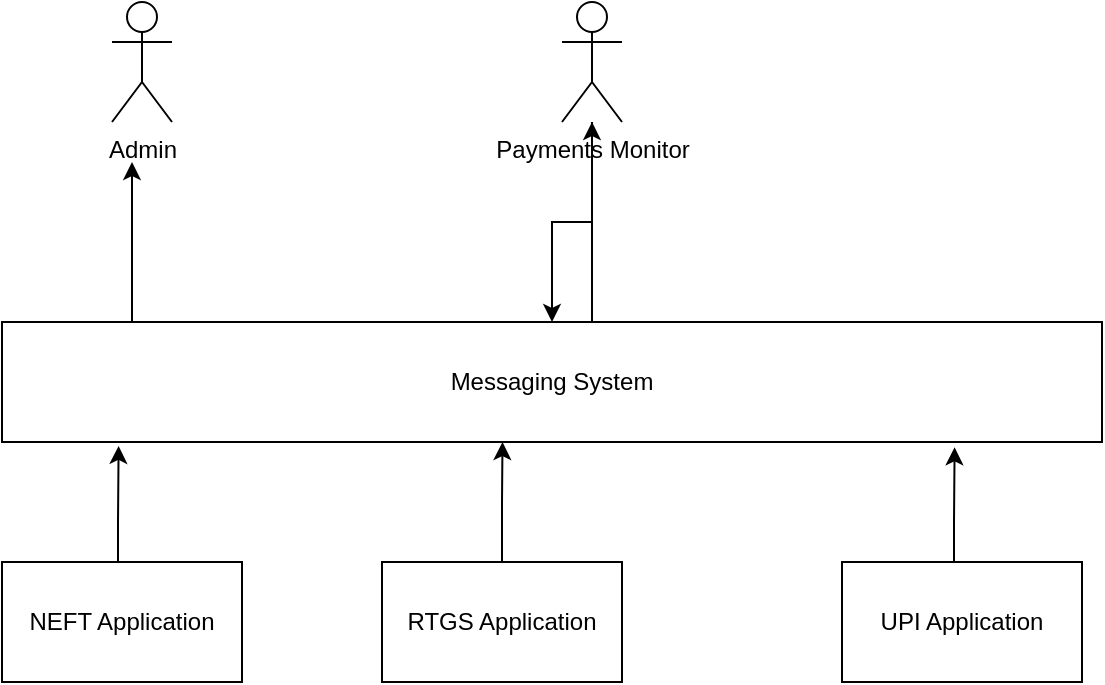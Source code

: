 <mxfile version="14.8.2" type="github">
  <diagram id="VV9ywOSvqPI21C3Ctaex" name="Page-1">
    <mxGraphModel dx="1022" dy="436" grid="1" gridSize="10" guides="1" tooltips="1" connect="1" arrows="1" fold="1" page="1" pageScale="1" pageWidth="850" pageHeight="1100" math="0" shadow="0">
      <root>
        <mxCell id="0" />
        <mxCell id="1" parent="0" />
        <mxCell id="ftCi7-vlfEUG5diF0UW_-12" style="edgeStyle=orthogonalEdgeStyle;rounded=0;orthogonalLoop=1;jettySize=auto;html=1;entryX=0.106;entryY=1.033;entryDx=0;entryDy=0;entryPerimeter=0;" edge="1" parent="1" source="ftCi7-vlfEUG5diF0UW_-1" target="ftCi7-vlfEUG5diF0UW_-4">
          <mxGeometry relative="1" as="geometry">
            <Array as="points">
              <mxPoint x="153" y="350" />
              <mxPoint x="153" y="350" />
            </Array>
          </mxGeometry>
        </mxCell>
        <mxCell id="ftCi7-vlfEUG5diF0UW_-1" value="NEFT Application" style="rounded=0;whiteSpace=wrap;html=1;" vertex="1" parent="1">
          <mxGeometry x="95" y="370" width="120" height="60" as="geometry" />
        </mxCell>
        <mxCell id="ftCi7-vlfEUG5diF0UW_-11" style="edgeStyle=orthogonalEdgeStyle;rounded=0;orthogonalLoop=1;jettySize=auto;html=1;entryX=0.455;entryY=1;entryDx=0;entryDy=0;entryPerimeter=0;" edge="1" parent="1" source="ftCi7-vlfEUG5diF0UW_-2" target="ftCi7-vlfEUG5diF0UW_-4">
          <mxGeometry relative="1" as="geometry" />
        </mxCell>
        <mxCell id="ftCi7-vlfEUG5diF0UW_-2" value="RTGS Application" style="rounded=0;whiteSpace=wrap;html=1;" vertex="1" parent="1">
          <mxGeometry x="285" y="370" width="120" height="60" as="geometry" />
        </mxCell>
        <mxCell id="ftCi7-vlfEUG5diF0UW_-10" style="edgeStyle=orthogonalEdgeStyle;rounded=0;orthogonalLoop=1;jettySize=auto;html=1;entryX=0.866;entryY=1.044;entryDx=0;entryDy=0;entryPerimeter=0;" edge="1" parent="1" source="ftCi7-vlfEUG5diF0UW_-3" target="ftCi7-vlfEUG5diF0UW_-4">
          <mxGeometry relative="1" as="geometry">
            <Array as="points">
              <mxPoint x="571" y="350" />
              <mxPoint x="571" y="350" />
            </Array>
          </mxGeometry>
        </mxCell>
        <mxCell id="ftCi7-vlfEUG5diF0UW_-3" value="UPI Application" style="rounded=0;whiteSpace=wrap;html=1;" vertex="1" parent="1">
          <mxGeometry x="515" y="370" width="120" height="60" as="geometry" />
        </mxCell>
        <mxCell id="ftCi7-vlfEUG5diF0UW_-8" style="edgeStyle=orthogonalEdgeStyle;rounded=0;orthogonalLoop=1;jettySize=auto;html=1;" edge="1" parent="1" source="ftCi7-vlfEUG5diF0UW_-4">
          <mxGeometry relative="1" as="geometry">
            <mxPoint x="160" y="170" as="targetPoint" />
            <Array as="points">
              <mxPoint x="160" y="230" />
              <mxPoint x="160" y="230" />
            </Array>
          </mxGeometry>
        </mxCell>
        <mxCell id="ftCi7-vlfEUG5diF0UW_-9" style="edgeStyle=orthogonalEdgeStyle;rounded=0;orthogonalLoop=1;jettySize=auto;html=1;" edge="1" parent="1" source="ftCi7-vlfEUG5diF0UW_-4" target="ftCi7-vlfEUG5diF0UW_-6">
          <mxGeometry relative="1" as="geometry">
            <mxPoint x="280" y="170" as="targetPoint" />
            <Array as="points">
              <mxPoint x="390" y="220" />
              <mxPoint x="390" y="220" />
            </Array>
          </mxGeometry>
        </mxCell>
        <mxCell id="ftCi7-vlfEUG5diF0UW_-4" value="Messaging System" style="rounded=0;whiteSpace=wrap;html=1;" vertex="1" parent="1">
          <mxGeometry x="95" y="250" width="550" height="60" as="geometry" />
        </mxCell>
        <mxCell id="ftCi7-vlfEUG5diF0UW_-5" value="Admin" style="shape=umlActor;verticalLabelPosition=bottom;verticalAlign=top;html=1;outlineConnect=0;" vertex="1" parent="1">
          <mxGeometry x="150" y="90" width="30" height="60" as="geometry" />
        </mxCell>
        <mxCell id="ftCi7-vlfEUG5diF0UW_-14" value="" style="edgeStyle=orthogonalEdgeStyle;rounded=0;orthogonalLoop=1;jettySize=auto;html=1;" edge="1" parent="1" source="ftCi7-vlfEUG5diF0UW_-6" target="ftCi7-vlfEUG5diF0UW_-4">
          <mxGeometry relative="1" as="geometry" />
        </mxCell>
        <mxCell id="ftCi7-vlfEUG5diF0UW_-6" value="Payments Monitor" style="shape=umlActor;verticalLabelPosition=bottom;verticalAlign=top;html=1;outlineConnect=0;" vertex="1" parent="1">
          <mxGeometry x="375" y="90" width="30" height="60" as="geometry" />
        </mxCell>
      </root>
    </mxGraphModel>
  </diagram>
</mxfile>
